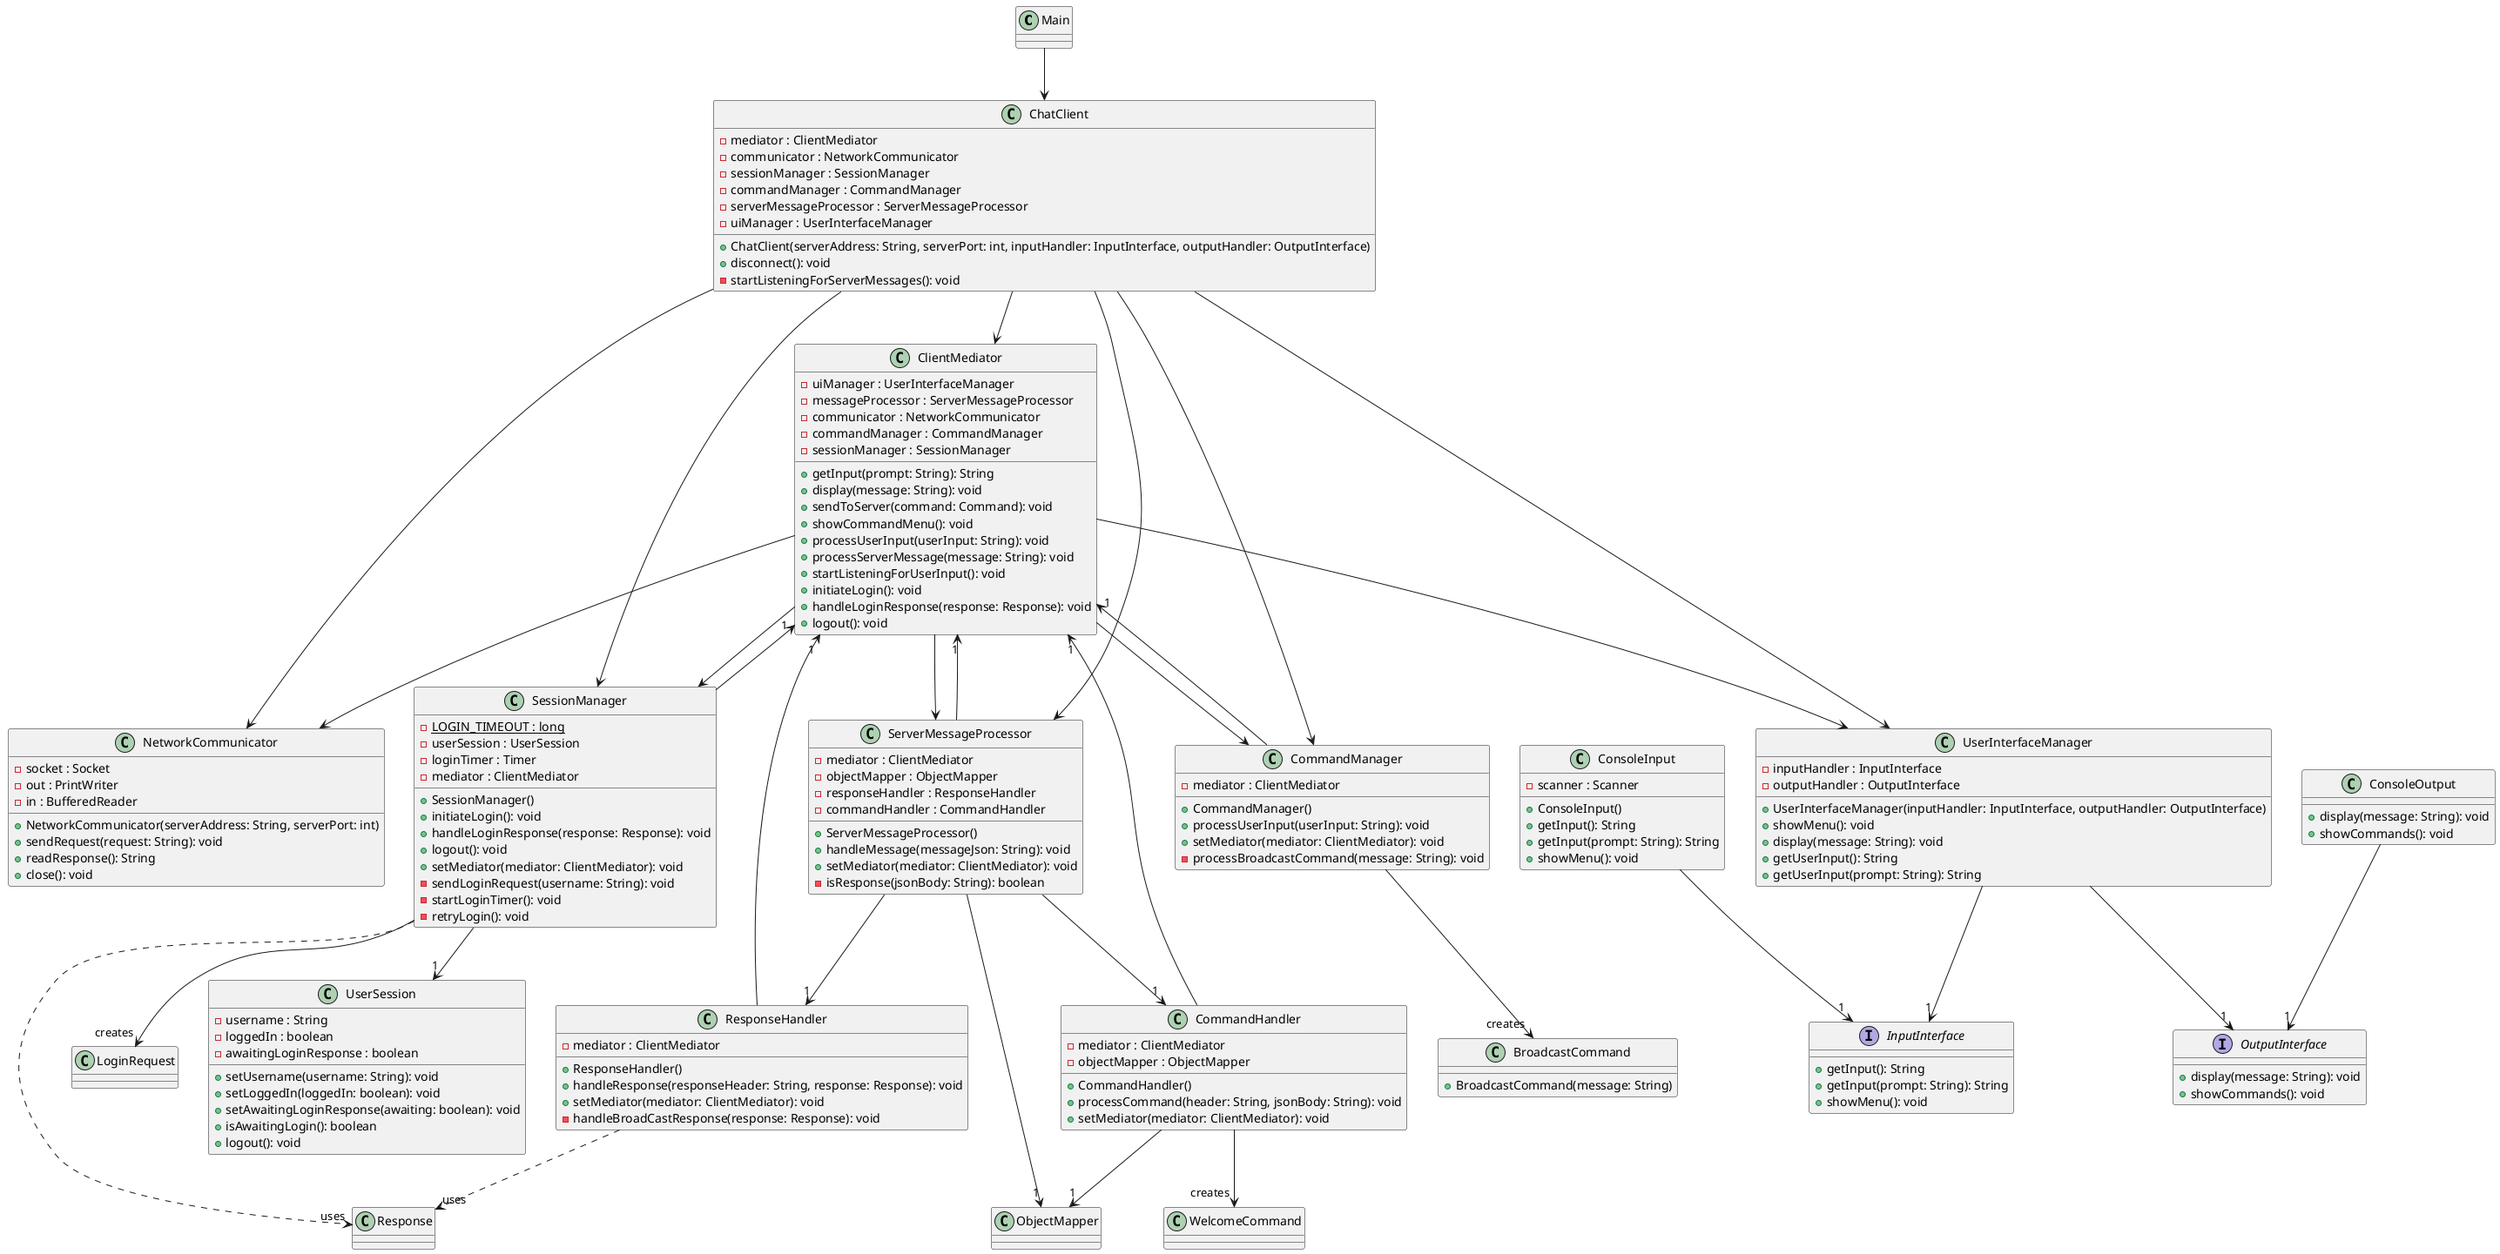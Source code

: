 @startuml

class Main {
}

class ChatClient {
    - mediator : ClientMediator
    - communicator : NetworkCommunicator
    - sessionManager : SessionManager
    - commandManager : CommandManager
    - serverMessageProcessor : ServerMessageProcessor
    - uiManager : UserInterfaceManager

    + ChatClient(serverAddress: String, serverPort: int, inputHandler: InputInterface, outputHandler: OutputInterface)
    + disconnect(): void
    - startListeningForServerMessages(): void
}


class ClientMediator {
    - uiManager : UserInterfaceManager
    - messageProcessor : ServerMessageProcessor
    - communicator : NetworkCommunicator
    - commandManager : CommandManager
    - sessionManager : SessionManager

    + getInput(prompt: String): String
    + display(message: String): void
    + sendToServer(command: Command): void
    + showCommandMenu(): void
    + processUserInput(userInput: String): void
    + processServerMessage(message: String): void
    + startListeningForUserInput(): void
    + initiateLogin(): void
    + handleLoginResponse(response: Response): void
    + logout(): void
}

class NetworkCommunicator {
     - socket : Socket
     - out : PrintWriter
     - in : BufferedReader

     + NetworkCommunicator(serverAddress: String, serverPort: int)
     + sendRequest(request: String): void
     + readResponse(): String
     + close(): void
 }

class SessionManager {
    - LOGIN_TIMEOUT : long {static}
    - userSession : UserSession
    - loginTimer : Timer
    - mediator : ClientMediator

    + SessionManager()
    + initiateLogin(): void
    + handleLoginResponse(response: Response): void
    + logout(): void
    + setMediator(mediator: ClientMediator): void
    - sendLoginRequest(username: String): void
    - startLoginTimer(): void
    - retryLogin(): void
}

class UserSession {
    - username : String
    - loggedIn : boolean
    - awaitingLoginResponse : boolean

    + setUsername(username: String): void
    + setLoggedIn(loggedIn: boolean): void
    + setAwaitingLoginResponse(awaiting: boolean): void
    + isAwaitingLogin(): boolean
    + logout(): void
}


class CommandManager {
    - mediator : ClientMediator

    + CommandManager()
    + processUserInput(userInput: String): void
    + setMediator(mediator: ClientMediator): void
    - processBroadcastCommand(message: String): void
}

class ServerMessageProcessor {
    - mediator : ClientMediator
    - objectMapper : ObjectMapper
    - responseHandler : ResponseHandler
    - commandHandler : CommandHandler

    + ServerMessageProcessor()
    + handleMessage(messageJson: String): void
    + setMediator(mediator: ClientMediator): void
    - isResponse(jsonBody: String): boolean
}

class CommandHandler {
    - mediator : ClientMediator
    - objectMapper : ObjectMapper

    + CommandHandler()
    + processCommand(header: String, jsonBody: String): void
    + setMediator(mediator: ClientMediator): void
}

class ResponseHandler {
    - mediator : ClientMediator

    + ResponseHandler()
    + handleResponse(responseHeader: String, response: Response): void
    + setMediator(mediator: ClientMediator): void
    - handleBroadCastResponse(response: Response): void
}

class UserInterfaceManager {
    - inputHandler : InputInterface
    - outputHandler : OutputInterface

    + UserInterfaceManager(inputHandler: InputInterface, outputHandler: OutputInterface)
    + showMenu(): void
    + display(message: String): void
    + getUserInput(): String
    + getUserInput(prompt: String): String
}

interface InputInterface {
    + getInput(): String
    + getInput(prompt: String): String
    + showMenu(): void
}


interface OutputInterface {
    + display(message: String): void
    + showCommands(): void
}
class ConsoleInput {
    - scanner : Scanner

    + ConsoleInput()
    + getInput(): String
    + getInput(prompt: String): String
    + showMenu(): void
}

class ConsoleOutput {
    + display(message: String): void
    + showCommands(): void
}

class BroadcastCommand {
    + BroadcastCommand(message: String)
}

ChatClient --> ClientMediator
ChatClient --> NetworkCommunicator
ChatClient --> SessionManager
ChatClient --> CommandManager
ChatClient --> ServerMessageProcessor
ChatClient --> UserInterfaceManager
ClientMediator --> UserInterfaceManager
ClientMediator --> ServerMessageProcessor
ClientMediator --> NetworkCommunicator
ClientMediator --> CommandManager
ClientMediator --> SessionManager
SessionManager --> "1" UserSession
SessionManager --> "1" ClientMediator
SessionManager --> "creates" LoginRequest
SessionManager ..> "uses" Response
UserInterfaceManager --> "1" InputInterface
UserInterfaceManager --> "1" OutputInterface
ConsoleInput --> "1" InputInterface
ConsoleOutput --> "1" OutputInterface
CommandManager --> "1" ClientMediator
CommandManager --> "creates" BroadcastCommand
ServerMessageProcessor --> "1" ClientMediator
ServerMessageProcessor --> "1" ObjectMapper
ServerMessageProcessor --> "1" ResponseHandler
ServerMessageProcessor --> "1" CommandHandler
CommandHandler --> "1" ClientMediator
CommandHandler --> "1" ObjectMapper
CommandHandler --> "creates" WelcomeCommand
ResponseHandler --> "1" ClientMediator
ResponseHandler ..> "uses" Response
Main --> ChatClient

@enduml
